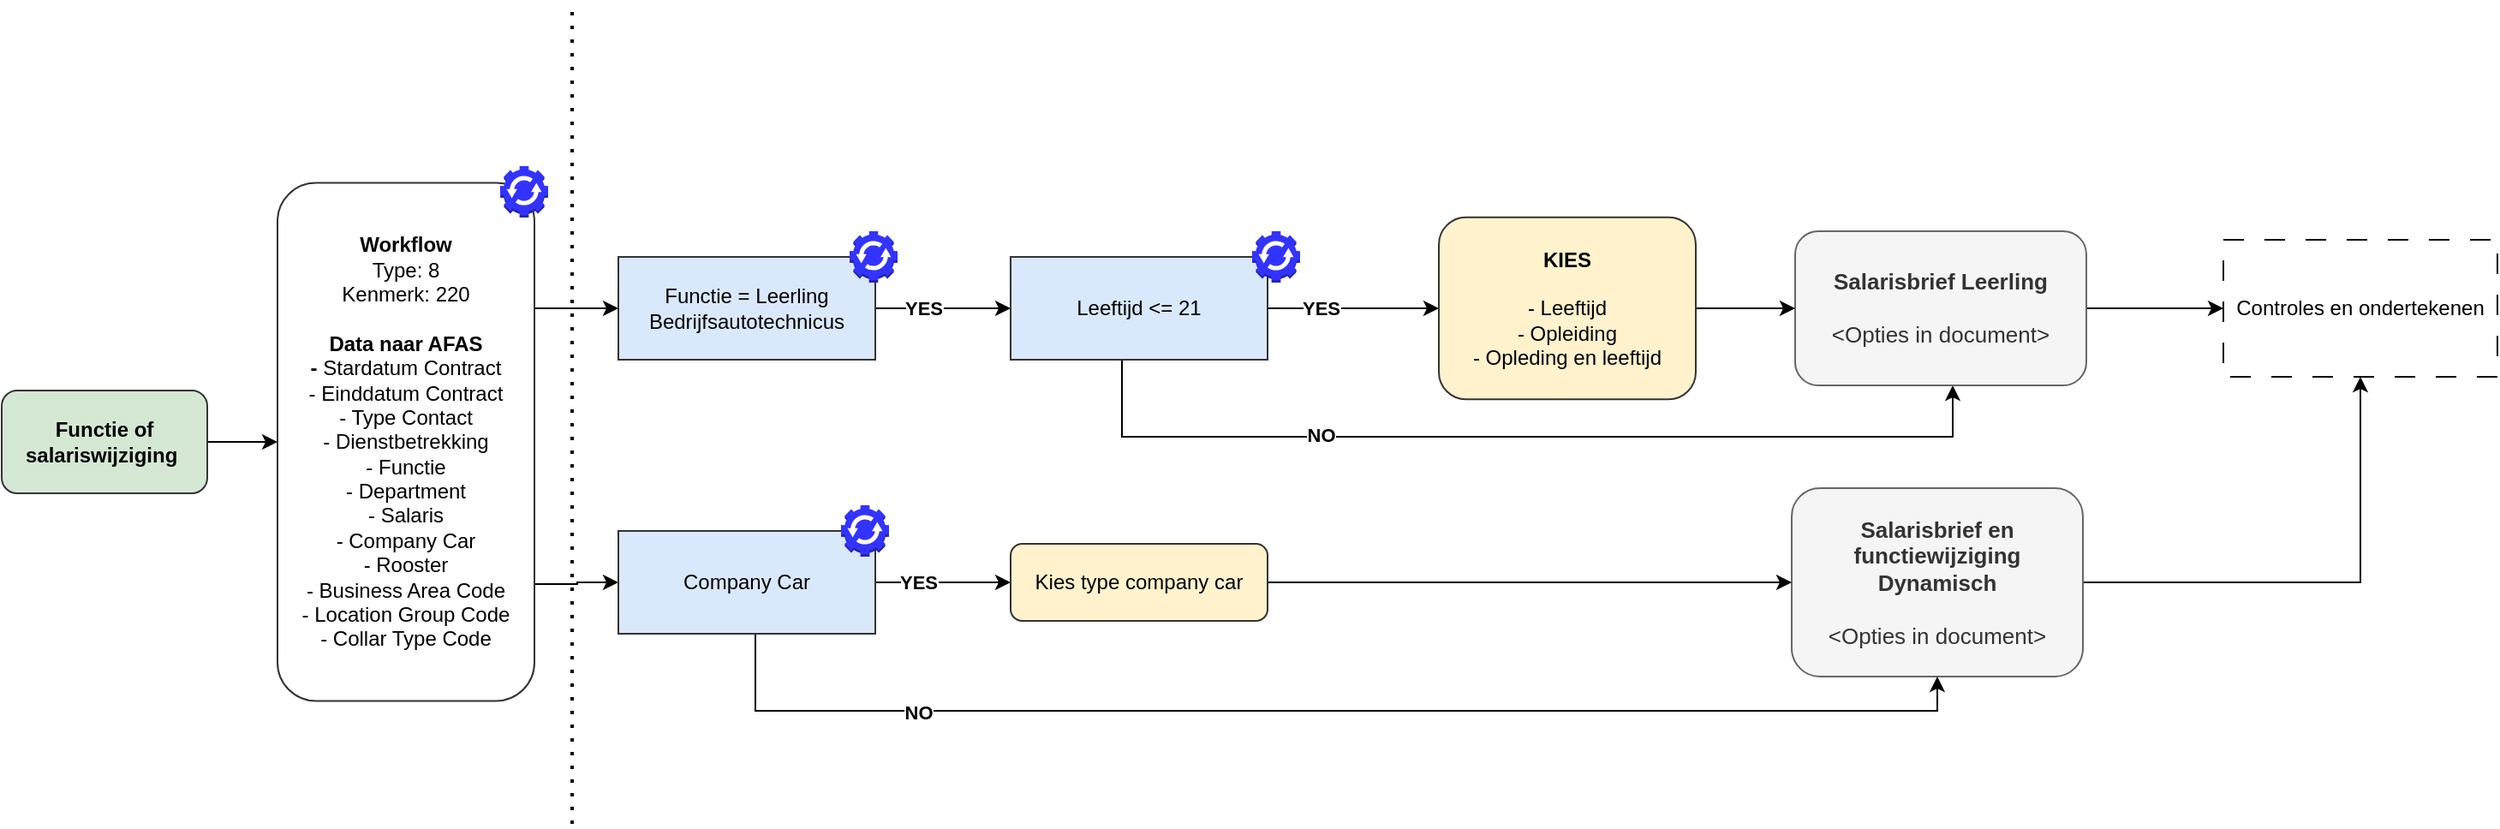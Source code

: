 <mxfile version="24.7.8">
  <diagram name="Page-1" id="O5PMFCdE_8Ikorpa8brw">
    <mxGraphModel dx="1434" dy="836" grid="1" gridSize="10" guides="1" tooltips="1" connect="1" arrows="1" fold="1" page="1" pageScale="1" pageWidth="850" pageHeight="1100" math="0" shadow="0">
      <root>
        <mxCell id="0" />
        <mxCell id="1" parent="0" />
        <mxCell id="Pd-JwSKda_Ql0CktL9ll-1" style="edgeStyle=orthogonalEdgeStyle;rounded=0;orthogonalLoop=1;jettySize=auto;html=1;" parent="1" source="Pd-JwSKda_Ql0CktL9ll-2" target="Pd-JwSKda_Ql0CktL9ll-14" edge="1">
          <mxGeometry relative="1" as="geometry" />
        </mxCell>
        <mxCell id="Pd-JwSKda_Ql0CktL9ll-2" value="&lt;div&gt;&lt;b&gt;Functie of salariswijziging&amp;nbsp;&lt;/b&gt;&lt;/div&gt;" style="rounded=1;whiteSpace=wrap;html=1;strokeColor=#333333;align=center;fillColor=#d5e8d4;" parent="1" vertex="1">
          <mxGeometry x="260" y="287" width="120" height="60" as="geometry" />
        </mxCell>
        <mxCell id="Pd-JwSKda_Ql0CktL9ll-12" value="" style="endArrow=none;dashed=1;html=1;dashPattern=1 3;strokeWidth=2;rounded=0;" parent="1" edge="1">
          <mxGeometry width="50" height="50" relative="1" as="geometry">
            <mxPoint x="593" y="540" as="sourcePoint" />
            <mxPoint x="593" y="60" as="targetPoint" />
          </mxGeometry>
        </mxCell>
        <mxCell id="Pd-JwSKda_Ql0CktL9ll-55" style="edgeStyle=orthogonalEdgeStyle;rounded=0;orthogonalLoop=1;jettySize=auto;html=1;entryX=0;entryY=0.5;entryDx=0;entryDy=0;" parent="1" source="Pd-JwSKda_Ql0CktL9ll-14" target="Wle0cx9D_nq5OM3owAtY-1" edge="1">
          <mxGeometry relative="1" as="geometry">
            <mxPoint x="630" y="280" as="targetPoint" />
            <Array as="points">
              <mxPoint x="580" y="239" />
              <mxPoint x="580" y="239" />
            </Array>
          </mxGeometry>
        </mxCell>
        <mxCell id="CdK9F0WjZM6OCXQZHeep-1" style="edgeStyle=orthogonalEdgeStyle;rounded=0;orthogonalLoop=1;jettySize=auto;html=1;entryX=0;entryY=0.5;entryDx=0;entryDy=0;" edge="1" parent="1" source="Pd-JwSKda_Ql0CktL9ll-14" target="TlBvJvKio0p1H7mii8Nf-13">
          <mxGeometry relative="1" as="geometry">
            <Array as="points">
              <mxPoint x="596" y="400" />
              <mxPoint x="596" y="399" />
            </Array>
          </mxGeometry>
        </mxCell>
        <mxCell id="Pd-JwSKda_Ql0CktL9ll-14" value="&lt;b&gt;Workflow&lt;/b&gt;&lt;div&gt;&lt;span style=&quot;background-color: initial;&quot;&gt;Type: 8&lt;/span&gt;&lt;br&gt;&lt;/div&gt;&lt;div&gt;Kenmerk: 220&lt;/div&gt;&lt;div&gt;&lt;br&gt;&lt;/div&gt;&lt;div&gt;&lt;b&gt;Data naar AFAS&lt;/b&gt;&lt;/div&gt;&lt;div&gt;&lt;b&gt;- &lt;/b&gt;Stardatum Contract&lt;br&gt;&lt;div&gt;&lt;div&gt;&lt;div&gt;- Einddatum Contract&lt;/div&gt;&lt;div&gt;- Type Contact&lt;/div&gt;&lt;div&gt;&lt;span style=&quot;background-color: initial;&quot;&gt;- Dienstbetrekking&lt;/span&gt;&lt;/div&gt;&lt;div&gt;&lt;span style=&quot;background-color: initial;&quot;&gt;- Functie&lt;/span&gt;&lt;br&gt;&lt;/div&gt;&lt;/div&gt;&lt;div&gt;&lt;span style=&quot;background-color: initial;&quot;&gt;- Department&lt;/span&gt;&lt;/div&gt;&lt;div&gt;&lt;span style=&quot;background-color: initial;&quot;&gt;- Salaris&lt;/span&gt;&lt;/div&gt;&lt;div&gt;&lt;span style=&quot;background-color: initial;&quot;&gt;- Company Car&lt;/span&gt;&lt;/div&gt;&lt;div&gt;&lt;span style=&quot;background-color: initial;&quot;&gt;- Rooster&lt;/span&gt;&lt;/div&gt;&lt;/div&gt;&lt;/div&gt;&lt;div&gt;&lt;span style=&quot;background-color: initial;&quot;&gt;- Business Area Code&lt;/span&gt;&lt;/div&gt;&lt;div&gt;&lt;span style=&quot;background-color: initial;&quot;&gt;- Location Group Code&lt;/span&gt;&lt;/div&gt;&lt;div&gt;&lt;span style=&quot;background-color: initial;&quot;&gt;- Collar Type Code&lt;/span&gt;&lt;/div&gt;" style="rounded=1;whiteSpace=wrap;html=1;strokeColor=#333333;" parent="1" vertex="1">
          <mxGeometry x="421" y="165.75" width="150" height="302.5" as="geometry" />
        </mxCell>
        <mxCell id="Pd-JwSKda_Ql0CktL9ll-18" value="" style="outlineConnect=0;dashed=0;verticalLabelPosition=bottom;verticalAlign=top;align=center;html=1;shape=mxgraph.aws3.automation;fillColor=#3333FF;strokeColor=#6c8ebf;" parent="1" vertex="1">
          <mxGeometry x="551" y="156" width="28" height="30" as="geometry" />
        </mxCell>
        <mxCell id="Wle0cx9D_nq5OM3owAtY-3" style="edgeStyle=orthogonalEdgeStyle;rounded=0;orthogonalLoop=1;jettySize=auto;html=1;entryX=0;entryY=0.5;entryDx=0;entryDy=0;" parent="1" source="Wle0cx9D_nq5OM3owAtY-1" target="Wle0cx9D_nq5OM3owAtY-2" edge="1">
          <mxGeometry relative="1" as="geometry" />
        </mxCell>
        <mxCell id="Wle0cx9D_nq5OM3owAtY-14" value="&lt;b&gt;YES&lt;/b&gt;" style="edgeLabel;html=1;align=center;verticalAlign=middle;resizable=0;points=[];" parent="Wle0cx9D_nq5OM3owAtY-3" vertex="1" connectable="0">
          <mxGeometry x="-0.1" y="1" relative="1" as="geometry">
            <mxPoint x="-8" y="1" as="offset" />
          </mxGeometry>
        </mxCell>
        <mxCell id="Wle0cx9D_nq5OM3owAtY-1" value="&lt;div&gt;Functie =&amp;nbsp;Leerling Bedrijfsautotechnicus&lt;span style=&quot;color: rgba(0, 0, 0, 0); font-family: monospace; font-size: 0px; text-align: start; text-wrap: nowrap; background-color: initial;&quot;&gt;%3CmxGraphModel%3E%3Croot%3E%3CmxCell%20id%3D%220%22%2F%3E%3CmxCell%20id%3D%221%22%20parent%3D%220%22%2F%3E%3CmxCell%20id%3D%222%22%20value%3D%22%26lt%3Bdiv%26gt%3BCompany%20Car%26lt%3B%2Fdiv%26gt%3B%26lt%3Bdiv%26gt%3B%26lt%3B%2Fdiv%26gt%3B%22%20style%3D%22rounded%3D0%3BwhiteSpace%3Dwrap%3Bhtml%3D1%3BfillColor%3D%23dae8fc%3BstrokeColor%3D%23333333%3B%22%20vertex%3D%221%22%20parent%3D%221%22%3E%3CmxGeometry%20x%3D%22630%22%20y%3D%22250%22%20width%3D%22150%22%20height%3D%2260%22%20as%3D%22geometry%22%2F%3E%3C%2FmxCell%3E%3C%2Froot%3E%3C%2FmxGraphModel%3E&lt;/span&gt;&lt;/div&gt;&lt;div&gt;&lt;/div&gt;" style="rounded=0;whiteSpace=wrap;html=1;fillColor=#dae8fc;strokeColor=#333333;" parent="1" vertex="1">
          <mxGeometry x="620" y="209" width="150" height="60" as="geometry" />
        </mxCell>
        <mxCell id="Wle0cx9D_nq5OM3owAtY-9" style="edgeStyle=orthogonalEdgeStyle;rounded=0;orthogonalLoop=1;jettySize=auto;html=1;entryX=0;entryY=0.5;entryDx=0;entryDy=0;" parent="1" source="Wle0cx9D_nq5OM3owAtY-2" target="Wle0cx9D_nq5OM3owAtY-19" edge="1">
          <mxGeometry relative="1" as="geometry">
            <mxPoint x="1120" y="239" as="targetPoint" />
          </mxGeometry>
        </mxCell>
        <mxCell id="Wle0cx9D_nq5OM3owAtY-10" value="&lt;b&gt;YES&lt;/b&gt;" style="edgeLabel;html=1;align=center;verticalAlign=middle;resizable=0;points=[];" parent="Wle0cx9D_nq5OM3owAtY-9" vertex="1" connectable="0">
          <mxGeometry x="-0.378" relative="1" as="geometry">
            <mxPoint as="offset" />
          </mxGeometry>
        </mxCell>
        <mxCell id="Wle0cx9D_nq5OM3owAtY-12" style="edgeStyle=orthogonalEdgeStyle;rounded=0;orthogonalLoop=1;jettySize=auto;html=1;" parent="1" target="Wle0cx9D_nq5OM3owAtY-17" edge="1">
          <mxGeometry relative="1" as="geometry">
            <mxPoint x="914" y="224" as="sourcePoint" />
            <mxPoint x="1084" y="351.5" as="targetPoint" />
            <Array as="points">
              <mxPoint x="914" y="314" />
              <mxPoint x="1399" y="314" />
            </Array>
          </mxGeometry>
        </mxCell>
        <mxCell id="Wle0cx9D_nq5OM3owAtY-13" value="&lt;b&gt;NO&lt;/b&gt;" style="edgeLabel;html=1;align=center;verticalAlign=middle;resizable=0;points=[];" parent="Wle0cx9D_nq5OM3owAtY-12" vertex="1" connectable="0">
          <mxGeometry x="0.536" y="2" relative="1" as="geometry">
            <mxPoint x="-259" y="1" as="offset" />
          </mxGeometry>
        </mxCell>
        <mxCell id="Wle0cx9D_nq5OM3owAtY-2" value="&lt;div&gt;Leeftijd &amp;lt;= 21&lt;/div&gt;&lt;div&gt;&lt;/div&gt;" style="rounded=0;whiteSpace=wrap;html=1;fillColor=#dae8fc;strokeColor=#333333;" parent="1" vertex="1">
          <mxGeometry x="849" y="209" width="150" height="60" as="geometry" />
        </mxCell>
        <mxCell id="Wle0cx9D_nq5OM3owAtY-15" value="" style="outlineConnect=0;dashed=0;verticalLabelPosition=bottom;verticalAlign=top;align=center;html=1;shape=mxgraph.aws3.automation;fillColor=#3333FF;strokeColor=#6c8ebf;" parent="1" vertex="1">
          <mxGeometry x="755" y="194" width="28" height="30" as="geometry" />
        </mxCell>
        <mxCell id="Wle0cx9D_nq5OM3owAtY-16" value="" style="outlineConnect=0;dashed=0;verticalLabelPosition=bottom;verticalAlign=top;align=center;html=1;shape=mxgraph.aws3.automation;fillColor=#3333FF;strokeColor=#6c8ebf;" parent="1" vertex="1">
          <mxGeometry x="990" y="194" width="28" height="30" as="geometry" />
        </mxCell>
        <mxCell id="TlBvJvKio0p1H7mii8Nf-8" style="edgeStyle=orthogonalEdgeStyle;rounded=0;orthogonalLoop=1;jettySize=auto;html=1;" parent="1" source="Wle0cx9D_nq5OM3owAtY-17" target="TlBvJvKio0p1H7mii8Nf-6" edge="1">
          <mxGeometry relative="1" as="geometry" />
        </mxCell>
        <mxCell id="Wle0cx9D_nq5OM3owAtY-17" value="&lt;span style=&quot;font-size: 13px;&quot;&gt;&lt;b&gt;Salarisbrief Leerling&lt;/b&gt;&lt;/span&gt;&lt;br&gt;&lt;div style=&quot;font-size: 13px;&quot;&gt;&lt;b&gt;&lt;br&gt;&lt;/b&gt;&lt;div&gt;&amp;lt;Opties in document&amp;gt;&lt;br&gt;&lt;/div&gt;&lt;/div&gt;" style="rounded=1;whiteSpace=wrap;html=1;fillColor=#f5f5f5;strokeColor=#666666;fontColor=#333333;" parent="1" vertex="1">
          <mxGeometry x="1307" y="194" width="170" height="90" as="geometry" />
        </mxCell>
        <mxCell id="Wle0cx9D_nq5OM3owAtY-20" style="edgeStyle=orthogonalEdgeStyle;rounded=0;orthogonalLoop=1;jettySize=auto;html=1;" parent="1" source="Wle0cx9D_nq5OM3owAtY-19" target="Wle0cx9D_nq5OM3owAtY-17" edge="1">
          <mxGeometry relative="1" as="geometry" />
        </mxCell>
        <mxCell id="Wle0cx9D_nq5OM3owAtY-19" value="&lt;div&gt;&lt;div&gt;&lt;b&gt;KIES&lt;/b&gt;&lt;/div&gt;&lt;div&gt;&lt;br&gt;&lt;/div&gt;&lt;div&gt;- Leeftijd&lt;/div&gt;&lt;div&gt;- Opleiding&lt;/div&gt;&lt;div&gt;- Opleding en leeftijd&lt;/div&gt;&lt;/div&gt;" style="rounded=1;whiteSpace=wrap;html=1;fillColor=#fff2cc;strokeColor=#333333;" parent="1" vertex="1">
          <mxGeometry x="1099" y="185.88" width="150" height="106.25" as="geometry" />
        </mxCell>
        <mxCell id="TlBvJvKio0p1H7mii8Nf-7" style="edgeStyle=orthogonalEdgeStyle;rounded=0;orthogonalLoop=1;jettySize=auto;html=1;entryX=0.5;entryY=1;entryDx=0;entryDy=0;" parent="1" source="TlBvJvKio0p1H7mii8Nf-1" target="TlBvJvKio0p1H7mii8Nf-6" edge="1">
          <mxGeometry relative="1" as="geometry" />
        </mxCell>
        <mxCell id="TlBvJvKio0p1H7mii8Nf-1" value="&lt;span style=&quot;font-size: 13px;&quot;&gt;&lt;b&gt;Salarisbrief en functiewijziging Dynamisch&lt;/b&gt;&lt;/span&gt;&lt;div&gt;&lt;span style=&quot;font-size: 13px;&quot;&gt;&lt;b&gt;&lt;br&gt;&lt;/b&gt;&lt;/span&gt;&lt;/div&gt;&lt;div&gt;&lt;span style=&quot;font-size: 13px;&quot;&gt;&amp;lt;Opties in document&amp;gt;&lt;/span&gt;&lt;/div&gt;" style="rounded=1;whiteSpace=wrap;html=1;fillColor=#f5f5f5;strokeColor=#666666;fontColor=#333333;" parent="1" vertex="1">
          <mxGeometry x="1305" y="344" width="170" height="110" as="geometry" />
        </mxCell>
        <mxCell id="TlBvJvKio0p1H7mii8Nf-6" value="Controles en ondertekenen" style="rounded=0;whiteSpace=wrap;html=1;dashed=1;dashPattern=12 12;" parent="1" vertex="1">
          <mxGeometry x="1557" y="199.01" width="160" height="80" as="geometry" />
        </mxCell>
        <mxCell id="TlBvJvKio0p1H7mii8Nf-9" style="edgeStyle=orthogonalEdgeStyle;rounded=0;orthogonalLoop=1;jettySize=auto;html=1;entryX=0;entryY=0.5;entryDx=0;entryDy=0;" parent="1" source="TlBvJvKio0p1H7mii8Nf-13" target="TlBvJvKio0p1H7mii8Nf-14" edge="1">
          <mxGeometry relative="1" as="geometry" />
        </mxCell>
        <mxCell id="TlBvJvKio0p1H7mii8Nf-10" value="&lt;b&gt;YES&lt;/b&gt;" style="edgeLabel;html=1;align=center;verticalAlign=middle;resizable=0;points=[];" parent="TlBvJvKio0p1H7mii8Nf-9" vertex="1" connectable="0">
          <mxGeometry x="-0.367" relative="1" as="geometry">
            <mxPoint as="offset" />
          </mxGeometry>
        </mxCell>
        <mxCell id="TlBvJvKio0p1H7mii8Nf-19" style="edgeStyle=orthogonalEdgeStyle;rounded=0;orthogonalLoop=1;jettySize=auto;html=1;entryX=0.5;entryY=1;entryDx=0;entryDy=0;" parent="1" source="TlBvJvKio0p1H7mii8Nf-13" target="TlBvJvKio0p1H7mii8Nf-1" edge="1">
          <mxGeometry relative="1" as="geometry">
            <Array as="points">
              <mxPoint x="700" y="474" />
              <mxPoint x="1390" y="474" />
            </Array>
          </mxGeometry>
        </mxCell>
        <mxCell id="TlBvJvKio0p1H7mii8Nf-20" value="&lt;b&gt;NO&lt;/b&gt;" style="edgeLabel;html=1;align=center;verticalAlign=middle;resizable=0;points=[];" parent="TlBvJvKio0p1H7mii8Nf-19" vertex="1" connectable="0">
          <mxGeometry x="-0.64" y="-1" relative="1" as="geometry">
            <mxPoint x="4" as="offset" />
          </mxGeometry>
        </mxCell>
        <mxCell id="TlBvJvKio0p1H7mii8Nf-13" value="&lt;div&gt;Company Car&lt;/div&gt;&lt;div&gt;&lt;/div&gt;" style="rounded=0;whiteSpace=wrap;html=1;fillColor=#dae8fc;strokeColor=#333333;" parent="1" vertex="1">
          <mxGeometry x="620" y="369" width="150" height="60" as="geometry" />
        </mxCell>
        <mxCell id="TlBvJvKio0p1H7mii8Nf-18" style="edgeStyle=orthogonalEdgeStyle;rounded=0;orthogonalLoop=1;jettySize=auto;html=1;" parent="1" source="TlBvJvKio0p1H7mii8Nf-14" target="TlBvJvKio0p1H7mii8Nf-1" edge="1">
          <mxGeometry relative="1" as="geometry" />
        </mxCell>
        <mxCell id="TlBvJvKio0p1H7mii8Nf-14" value="Kies type company car" style="rounded=1;whiteSpace=wrap;html=1;fillColor=#fff2cc;strokeColor=#333333;" parent="1" vertex="1">
          <mxGeometry x="849" y="376.5" width="150" height="45" as="geometry" />
        </mxCell>
        <mxCell id="TlBvJvKio0p1H7mii8Nf-15" value="" style="outlineConnect=0;dashed=0;verticalLabelPosition=bottom;verticalAlign=top;align=center;html=1;shape=mxgraph.aws3.automation;fillColor=#3333FF;strokeColor=#6c8ebf;" parent="1" vertex="1">
          <mxGeometry x="750" y="354" width="28" height="30" as="geometry" />
        </mxCell>
      </root>
    </mxGraphModel>
  </diagram>
</mxfile>
